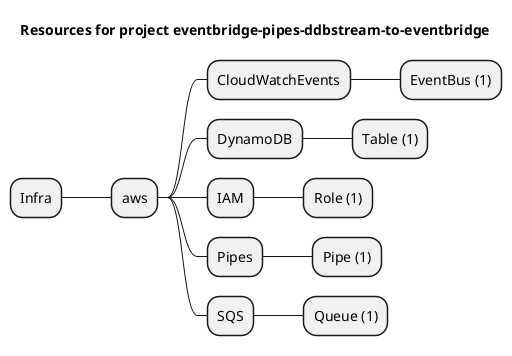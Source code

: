 @startmindmap
title Resources for project eventbridge-pipes-ddbstream-to-eventbridge
skinparam monochrome true
+ Infra
++ aws
+++ CloudWatchEvents
++++ EventBus (1)
+++ DynamoDB
++++ Table (1)
+++ IAM
++++ Role (1)
+++ Pipes
++++ Pipe (1)
+++ SQS
++++ Queue (1)
@endmindmap